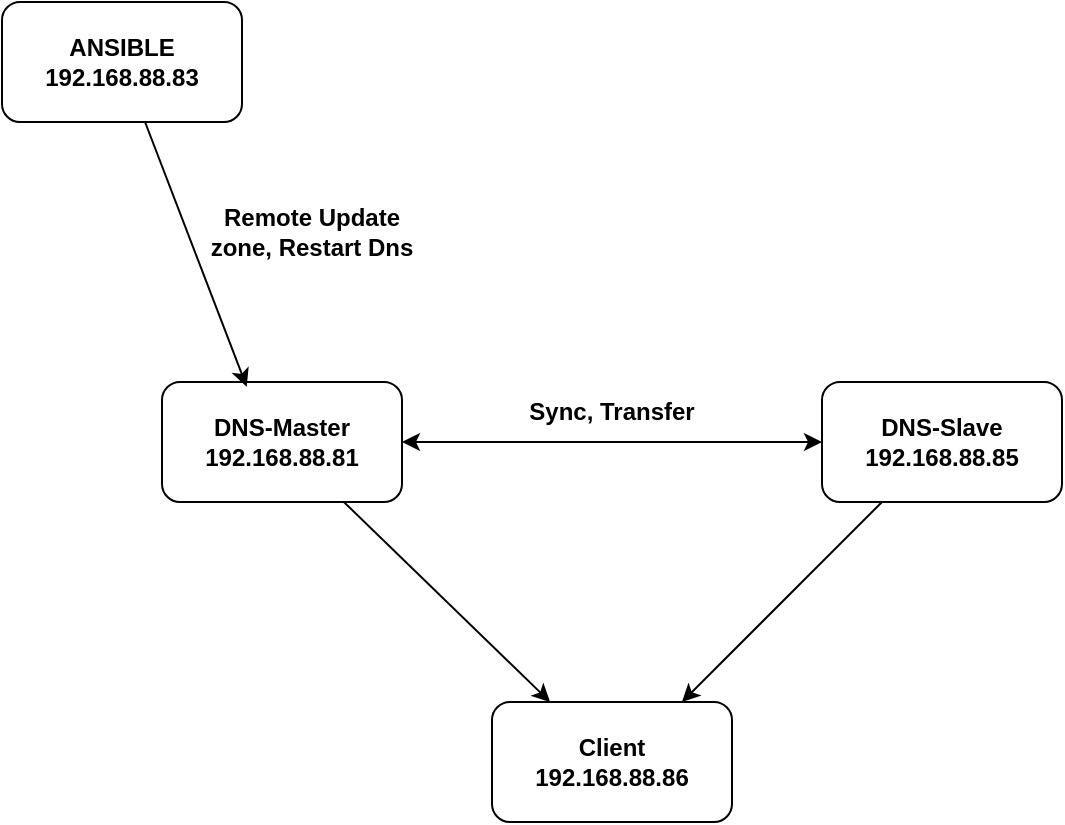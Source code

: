<mxfile version="22.0.8" type="google">
  <diagram name="Trang-1" id="SUDPlBTamgMz7puPXMip">
    <mxGraphModel grid="1" page="1" gridSize="10" guides="1" tooltips="1" connect="1" arrows="1" fold="1" pageScale="1" pageWidth="827" pageHeight="1169" math="0" shadow="0">
      <root>
        <mxCell id="0" />
        <mxCell id="1" parent="0" />
        <mxCell id="PTOKN15X76sTQ5s7DGxi-3" value="&lt;b&gt;ANSIBLE&lt;br&gt;192.168.88.83&lt;br&gt;&lt;/b&gt;" style="rounded=1;whiteSpace=wrap;html=1;" vertex="1" parent="1">
          <mxGeometry x="180" y="160" width="120" height="60" as="geometry" />
        </mxCell>
        <mxCell id="PTOKN15X76sTQ5s7DGxi-4" value="&lt;b&gt;DNS-Master&lt;br&gt;192.168.88.81&lt;br&gt;&lt;/b&gt;" style="rounded=1;whiteSpace=wrap;html=1;" vertex="1" parent="1">
          <mxGeometry x="260" y="350" width="120" height="60" as="geometry" />
        </mxCell>
        <mxCell id="PTOKN15X76sTQ5s7DGxi-5" value="&lt;b&gt;DNS-Slave&lt;br&gt;192.168.88.85&lt;br&gt;&lt;/b&gt;" style="rounded=1;whiteSpace=wrap;html=1;" vertex="1" parent="1">
          <mxGeometry x="590" y="350" width="120" height="60" as="geometry" />
        </mxCell>
        <mxCell id="PTOKN15X76sTQ5s7DGxi-8" value="" style="endArrow=classic;html=1;rounded=0;entryX=0.353;entryY=0.04;entryDx=0;entryDy=0;entryPerimeter=0;" edge="1" parent="1" source="PTOKN15X76sTQ5s7DGxi-3" target="PTOKN15X76sTQ5s7DGxi-4">
          <mxGeometry width="50" height="50" relative="1" as="geometry">
            <mxPoint x="250" y="320" as="sourcePoint" />
            <mxPoint x="300" y="270" as="targetPoint" />
          </mxGeometry>
        </mxCell>
        <mxCell id="PTOKN15X76sTQ5s7DGxi-12" value="" style="endArrow=classic;startArrow=classic;html=1;rounded=0;" edge="1" parent="1" source="PTOKN15X76sTQ5s7DGxi-4" target="PTOKN15X76sTQ5s7DGxi-5">
          <mxGeometry width="50" height="50" relative="1" as="geometry">
            <mxPoint x="450" y="400" as="sourcePoint" />
            <mxPoint x="500" y="350" as="targetPoint" />
          </mxGeometry>
        </mxCell>
        <mxCell id="PTOKN15X76sTQ5s7DGxi-13" value="&lt;b&gt;Client&lt;br&gt;192.168.88.86&lt;br&gt;&lt;/b&gt;" style="rounded=1;whiteSpace=wrap;html=1;" vertex="1" parent="1">
          <mxGeometry x="425" y="510" width="120" height="60" as="geometry" />
        </mxCell>
        <mxCell id="PTOKN15X76sTQ5s7DGxi-14" value="" style="endArrow=classic;html=1;rounded=0;" edge="1" parent="1" source="PTOKN15X76sTQ5s7DGxi-4" target="PTOKN15X76sTQ5s7DGxi-13">
          <mxGeometry width="50" height="50" relative="1" as="geometry">
            <mxPoint x="500" y="550" as="sourcePoint" />
            <mxPoint x="550" y="500" as="targetPoint" />
          </mxGeometry>
        </mxCell>
        <mxCell id="PTOKN15X76sTQ5s7DGxi-15" value="" style="endArrow=classic;html=1;rounded=0;" edge="1" parent="1" source="PTOKN15X76sTQ5s7DGxi-5">
          <mxGeometry width="50" height="50" relative="1" as="geometry">
            <mxPoint x="500" y="550" as="sourcePoint" />
            <mxPoint x="520" y="510" as="targetPoint" />
          </mxGeometry>
        </mxCell>
        <mxCell id="PTOKN15X76sTQ5s7DGxi-16" value="&lt;b&gt;Remote Update zone, Restart Dns&lt;/b&gt;" style="text;html=1;strokeColor=none;fillColor=none;align=center;verticalAlign=middle;whiteSpace=wrap;rounded=0;" vertex="1" parent="1">
          <mxGeometry x="280" y="260" width="110" height="30" as="geometry" />
        </mxCell>
        <mxCell id="PTOKN15X76sTQ5s7DGxi-17" value="&lt;b&gt;Sync, Transfer&lt;/b&gt;" style="text;html=1;strokeColor=none;fillColor=none;align=center;verticalAlign=middle;whiteSpace=wrap;rounded=0;" vertex="1" parent="1">
          <mxGeometry x="440" y="350" width="90" height="30" as="geometry" />
        </mxCell>
      </root>
    </mxGraphModel>
  </diagram>
</mxfile>
